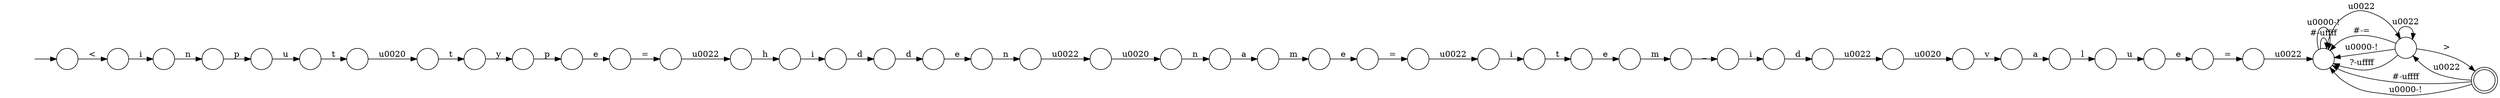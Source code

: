 digraph Automaton {
  rankdir = LR;
  0 [shape=circle,label=""];
  0 -> 10 [label="\u0022"]
  1 [shape=circle,label=""];
  1 -> 33 [label="u"]
  2 [shape=circle,label=""];
  2 -> 24 [label="\u0020"]
  3 [shape=circle,label=""];
  3 -> 44 [label="i"]
  4 [shape=circle,label=""];
  4 -> 30 [label="="]
  5 [shape=circle,label=""];
  5 -> 31 [label="v"]
  6 [shape=circle,label=""];
  6 -> 37 [label="t"]
  7 [shape=circle,label=""];
  7 -> 45 [label="n"]
  8 [shape=circle,label=""];
  8 -> 16 [label="m"]
  9 [shape=circle,label=""];
  9 -> 1 [label="l"]
  10 [shape=circle,label=""];
  10 -> 17 [label="\u0022"]
  10 -> 10 [label="#-\uffff"]
  10 -> 10 [label="\u0000-!"]
  11 [shape=circle,label=""];
  11 -> 4 [label="e"]
  12 [shape=circle,label=""];
  12 -> 2 [label="t"]
  13 [shape=circle,label=""];
  13 -> 7 [label="\u0020"]
  14 [shape=circle,label=""];
  14 -> 5 [label="\u0020"]
  15 [shape=circle,label=""];
  15 -> 32 [label="n"]
  16 [shape=circle,label=""];
  16 -> 3 [label="_"]
  17 [shape=circle,label=""];
  17 -> 17 [label="\u0022"]
  17 -> 10 [label="#-="]
  17 -> 10 [label="\u0000-!"]
  17 -> 25 [label=">"]
  17 -> 10 [label="?-\uffff"]
  18 [shape=circle,label=""];
  18 -> 22 [label="e"]
  19 [shape=circle,label=""];
  19 -> 40 [label="d"]
  20 [shape=circle,label=""];
  20 -> 11 [label="p"]
  21 [shape=circle,label=""];
  21 -> 34 [label="n"]
  22 [shape=circle,label=""];
  22 -> 41 [label="="]
  23 [shape=circle,label=""];
  23 -> 0 [label="="]
  24 [shape=circle,label=""];
  24 -> 42 [label="t"]
  25 [shape=doublecircle,label=""];
  25 -> 17 [label="\u0022"]
  25 -> 10 [label="#-\uffff"]
  25 -> 10 [label="\u0000-!"]
  26 [shape=circle,label=""];
  26 -> 19 [label="d"]
  27 [shape=circle,label=""];
  27 -> 18 [label="m"]
  28 [shape=circle,label=""];
  28 -> 14 [label="\u0022"]
  29 [shape=circle,label=""];
  29 -> 21 [label="i"]
  30 [shape=circle,label=""];
  30 -> 39 [label="\u0022"]
  31 [shape=circle,label=""];
  31 -> 9 [label="a"]
  32 [shape=circle,label=""];
  32 -> 13 [label="\u0022"]
  33 [shape=circle,label=""];
  33 -> 23 [label="e"]
  34 [shape=circle,label=""];
  34 -> 35 [label="p"]
  35 [shape=circle,label=""];
  35 -> 12 [label="u"]
  36 [shape=circle,label=""];
  36 -> 26 [label="i"]
  37 [shape=circle,label=""];
  37 -> 8 [label="e"]
  38 [shape=circle,label=""];
  38 -> 6 [label="i"]
  39 [shape=circle,label=""];
  39 -> 36 [label="h"]
  40 [shape=circle,label=""];
  40 -> 15 [label="e"]
  41 [shape=circle,label=""];
  41 -> 38 [label="\u0022"]
  42 [shape=circle,label=""];
  42 -> 20 [label="y"]
  43 [shape=circle,label=""];
  initial [shape=plaintext,label=""];
  initial -> 43
  43 -> 29 [label="<"]
  44 [shape=circle,label=""];
  44 -> 28 [label="d"]
  45 [shape=circle,label=""];
  45 -> 27 [label="a"]
}

